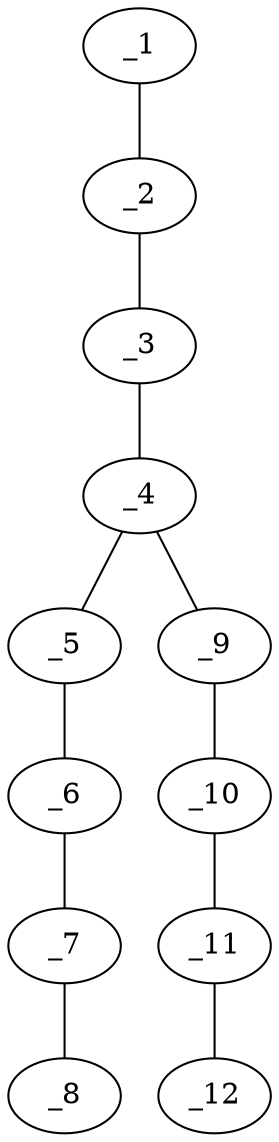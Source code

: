 graph molid643469 {
	_1	 [charge=0,
		chem=4,
		symbol="N  ",
		x="3.7321",
		y="-1.25"];
	_2	 [charge=0,
		chem=1,
		symbol="C  ",
		x="4.5981",
		y="-0.75"];
	_1 -- _2	 [valence=3];
	_3	 [charge=0,
		chem=4,
		symbol="N  ",
		x="5.4641",
		y="-0.25"];
	_2 -- _3	 [valence=1];
	_4	 [charge=0,
		chem=1,
		symbol="C  ",
		x="5.4641",
		y="0.75"];
	_3 -- _4	 [valence=2];
	_5	 [charge=0,
		chem=4,
		symbol="N  ",
		x="6.3301",
		y="1.25"];
	_4 -- _5	 [valence=1];
	_9	 [charge=0,
		chem=4,
		symbol="N  ",
		x="4.5981",
		y="1.25"];
	_4 -- _9	 [valence=1];
	_6	 [charge=0,
		chem=1,
		symbol="C  ",
		x="7.1962",
		y="0.75"];
	_5 -- _6	 [valence=1];
	_7	 [charge=0,
		chem=2,
		symbol="O  ",
		x="8.0622",
		y="1.25"];
	_6 -- _7	 [valence=1];
	_8	 [charge=0,
		chem=1,
		symbol="C  ",
		x="8.9282",
		y="0.75"];
	_7 -- _8	 [valence=1];
	_10	 [charge=0,
		chem=1,
		symbol="C  ",
		x="3.7321",
		y="0.75"];
	_9 -- _10	 [valence=1];
	_11	 [charge=0,
		chem=2,
		symbol="O  ",
		x="2.866",
		y="1.25"];
	_10 -- _11	 [valence=1];
	_12	 [charge=0,
		chem=1,
		symbol="C  ",
		x=2,
		y="0.75"];
	_11 -- _12	 [valence=1];
}
